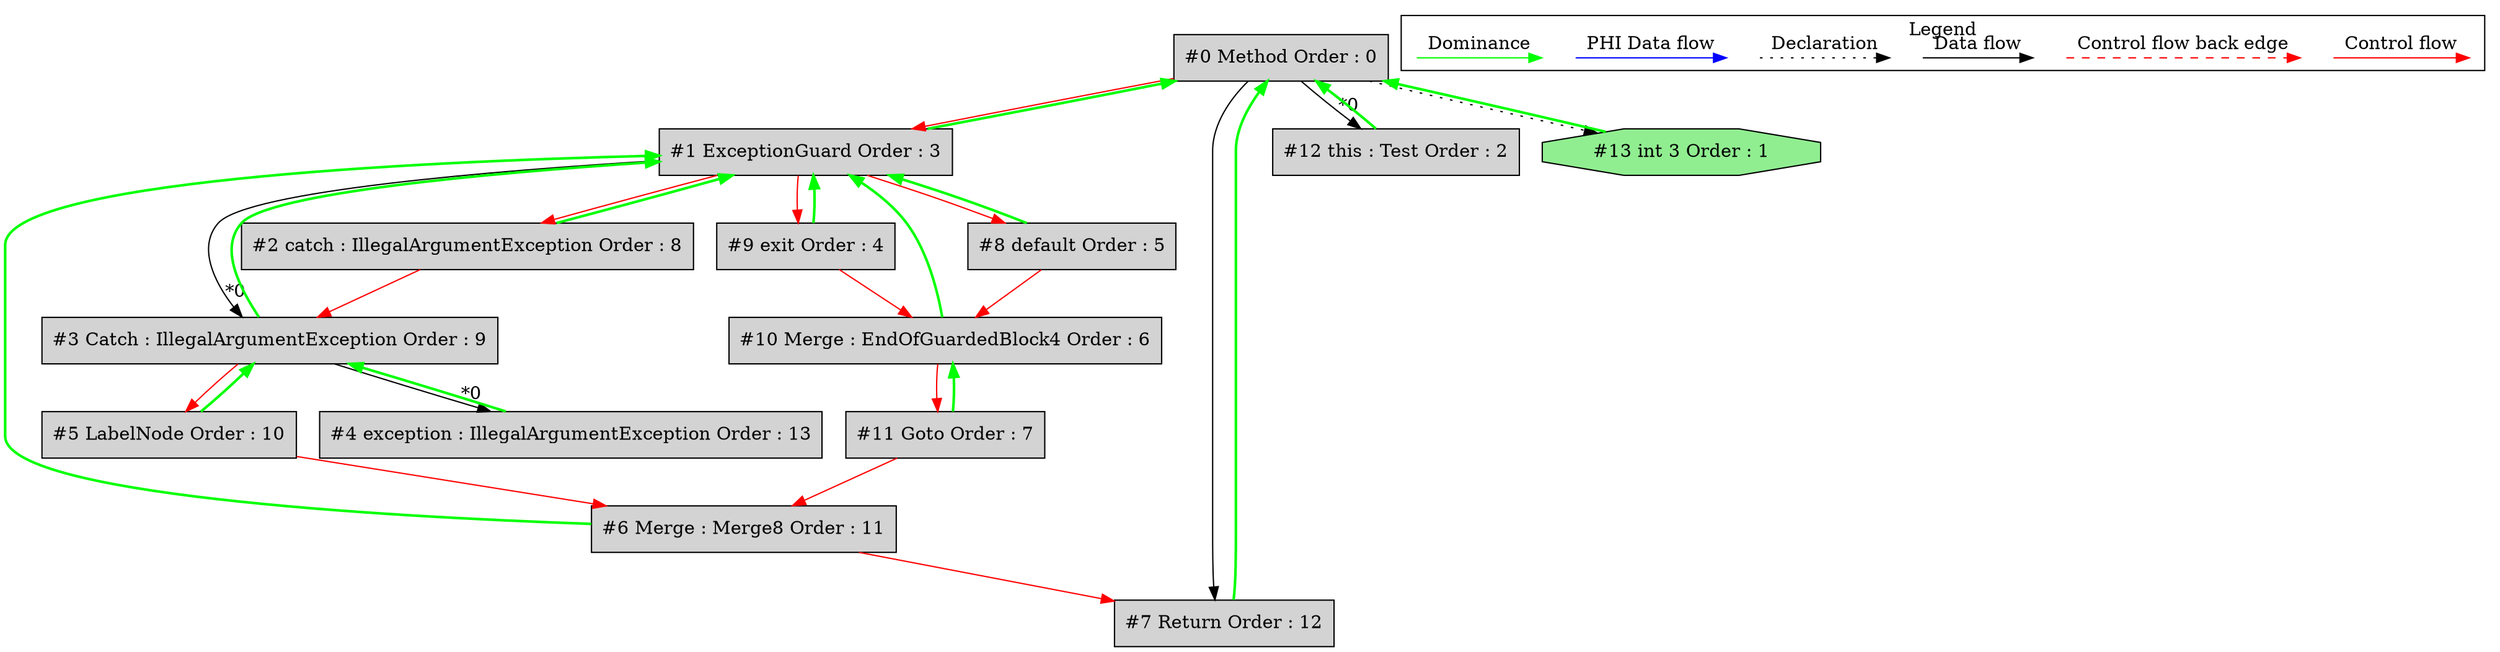 digraph debugoutput {
 ordering="in";
 node0[label="#0 Method Order : 0",shape=box, fillcolor=lightgrey, style=filled];
 node1[label="#1 ExceptionGuard Order : 3",shape=box, fillcolor=lightgrey, style=filled];
 node1 -> node0[dir="forward" color="green" penwidth="2"];
 node0 -> node1[labeldistance=2, color=red, fontcolor=red];
 node2[label="#2 catch : IllegalArgumentException Order : 8",shape=box, fillcolor=lightgrey, style=filled];
 node2 -> node1[dir="forward" color="green" penwidth="2"];
 node1 -> node2[labeldistance=2, color=red, fontcolor=red];
 node3[label="#3 Catch : IllegalArgumentException Order : 9",shape=box, fillcolor=lightgrey, style=filled];
 node3 -> node1[dir="forward" color="green" penwidth="2"];
 node1 -> node3[headlabel="*0", labeldistance=2];
 node2 -> node3[labeldistance=2, color=red, fontcolor=red];
 node4[label="#4 exception : IllegalArgumentException Order : 13",shape=box, fillcolor=lightgrey, style=filled];
 node4 -> node3[dir="forward" color="green" penwidth="2"];
 node3 -> node4[headlabel="*0", labeldistance=2];
 node5[label="#5 LabelNode Order : 10",shape=box, fillcolor=lightgrey, style=filled];
 node5 -> node3[dir="forward" color="green" penwidth="2"];
 node3 -> node5[labeldistance=2, color=red, fontcolor=red];
 node6[label="#6 Merge : Merge8 Order : 11",shape=box, fillcolor=lightgrey, style=filled];
 node6 -> node1[dir="forward" color="green" penwidth="2"];
 node11 -> node6[labeldistance=2, color=red, fontcolor=red];
 node5 -> node6[labeldistance=2, color=red, fontcolor=red];
 node7[label="#7 Return Order : 12",shape=box, fillcolor=lightgrey, style=filled];
 node7 -> node0[dir="forward" color="green" penwidth="2"];
 node6 -> node7[labeldistance=2, color=red, fontcolor=red];
 node0 -> node7;
 node8[label="#8 default Order : 5",shape=box, fillcolor=lightgrey, style=filled];
 node8 -> node1[dir="forward" color="green" penwidth="2"];
 node1 -> node8[labeldistance=2, color=red, fontcolor=red];
 node9[label="#9 exit Order : 4",shape=box, fillcolor=lightgrey, style=filled];
 node9 -> node1[dir="forward" color="green" penwidth="2"];
 node1 -> node9[labeldistance=2, color=red, fontcolor=red];
 node10[label="#10 Merge : EndOfGuardedBlock4 Order : 6",shape=box, fillcolor=lightgrey, style=filled];
 node10 -> node1[dir="forward" color="green" penwidth="2"];
 node8 -> node10[labeldistance=2, color=red, fontcolor=red];
 node9 -> node10[labeldistance=2, color=red, fontcolor=red];
 node11[label="#11 Goto Order : 7",shape=box, fillcolor=lightgrey, style=filled];
 node11 -> node10[dir="forward" color="green" penwidth="2"];
 node10 -> node11[labeldistance=2, color=red, fontcolor=red];
 node12[label="#12 this : Test Order : 2",shape=box, fillcolor=lightgrey, style=filled];
 node12 -> node0[dir="forward" color="green" penwidth="2"];
 node0 -> node12[headlabel="*0", labeldistance=2];
 node13[label="#13 int 3 Order : 1",shape=octagon, fillcolor=lightgreen, style=filled];
 node13 -> node0[dir="forward" color="green" penwidth="2"];
 node0 -> node13[style=dotted];
 subgraph cluster_000 {
  label = "Legend";
  node [shape=point]
  {
   rank=same;
   c0 [style = invis];
   c1 [style = invis];
   c2 [style = invis];
   c3 [style = invis];
   d0 [style = invis];
   d1 [style = invis];
   d2 [style = invis];
   d3 [style = invis];
   d4 [style = invis];
   d5 [style = invis];
   d6 [style = invis];
   d7 [style = invis];
  }
  c0 -> c1 [label="Control flow", style=solid, color=red]
  c2 -> c3 [label="Control flow back edge", style=dashed, color=red]
  d0 -> d1 [label="Data flow"]
  d2 -> d3 [label="Declaration", style=dotted]
  d4 -> d5 [label="PHI Data flow", color=blue]
  d6 -> d7 [label="Dominance", color=green]
 }

}
